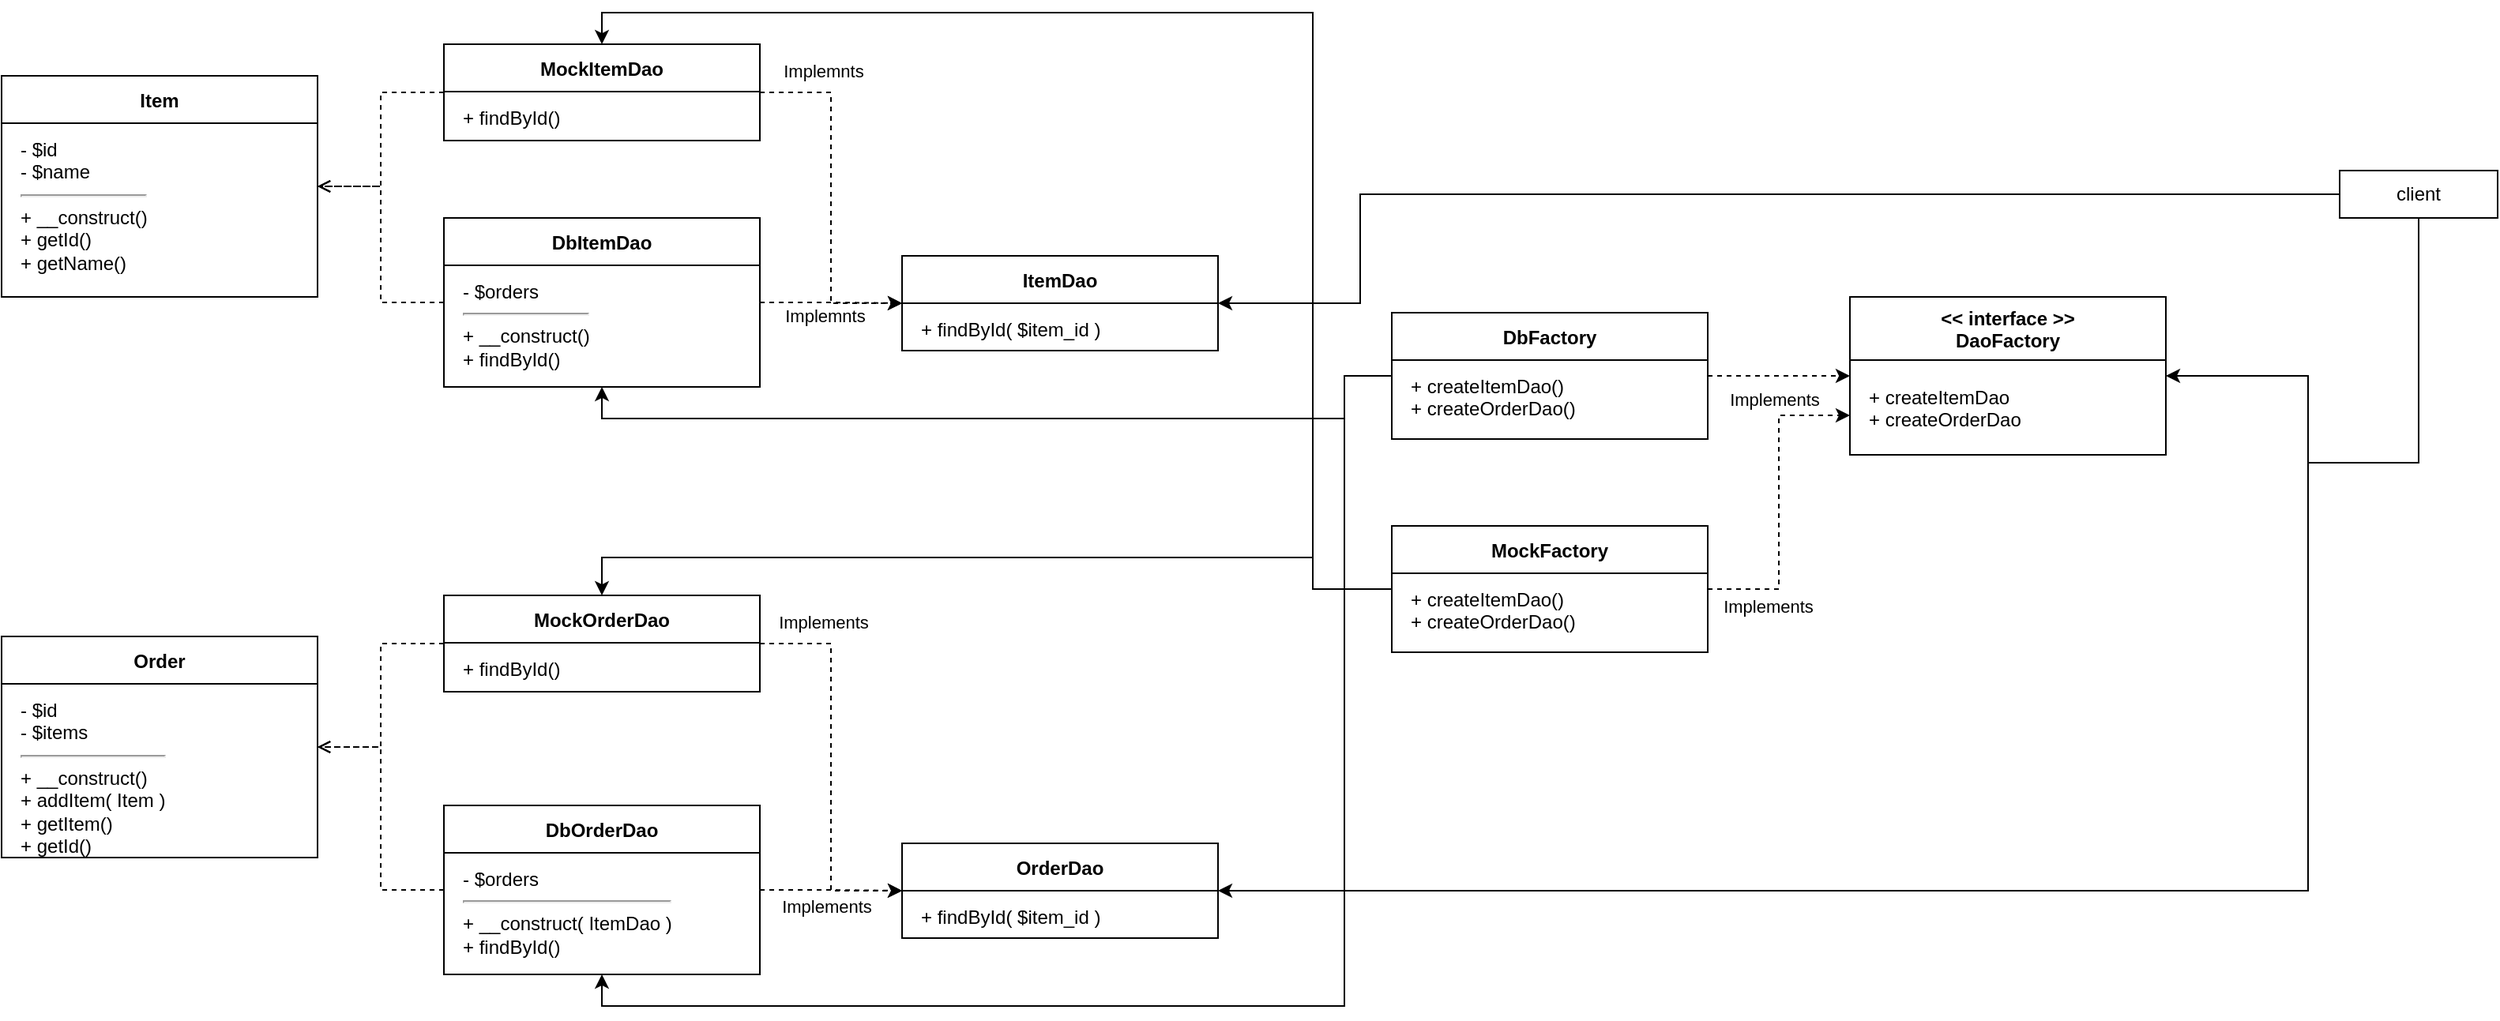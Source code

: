 <mxfile>
    <diagram id="6EK2_5ozKxKUmW_yJdAG" name="ページ1">
        <mxGraphModel dx="1969" dy="2322" grid="1" gridSize="10" guides="1" tooltips="1" connect="1" arrows="1" fold="1" page="1" pageScale="1" pageWidth="827" pageHeight="1169" math="0" shadow="0">
            <root>
                <mxCell id="0"/>
                <mxCell id="1" parent="0"/>
                <mxCell id="55" style="edgeStyle=orthogonalEdgeStyle;rounded=0;orthogonalLoop=1;jettySize=auto;html=1;entryX=1;entryY=0.5;entryDx=0;entryDy=0;" edge="1" parent="1" source="2" target="3">
                    <mxGeometry relative="1" as="geometry">
                        <Array as="points">
                            <mxPoint x="1530" y="-125"/>
                            <mxPoint x="1530" y="-180"/>
                        </Array>
                    </mxGeometry>
                </mxCell>
                <mxCell id="58" style="edgeStyle=orthogonalEdgeStyle;rounded=0;orthogonalLoop=1;jettySize=auto;html=1;entryX=1;entryY=0.5;entryDx=0;entryDy=0;" edge="1" parent="1" source="2" target="19">
                    <mxGeometry relative="1" as="geometry">
                        <Array as="points">
                            <mxPoint x="1530" y="-125"/>
                            <mxPoint x="1530" y="146"/>
                        </Array>
                    </mxGeometry>
                </mxCell>
                <mxCell id="59" style="edgeStyle=orthogonalEdgeStyle;rounded=0;orthogonalLoop=1;jettySize=auto;html=1;entryX=1;entryY=0.5;entryDx=0;entryDy=0;" edge="1" parent="1" source="2" target="17">
                    <mxGeometry relative="1" as="geometry">
                        <Array as="points">
                            <mxPoint x="930" y="-295"/>
                            <mxPoint x="930" y="-226"/>
                        </Array>
                    </mxGeometry>
                </mxCell>
                <mxCell id="2" value="client" style="rounded=0;whiteSpace=wrap;html=1;" parent="1" vertex="1">
                    <mxGeometry x="1550" y="-310" width="100" height="30" as="geometry"/>
                </mxCell>
                <mxCell id="3" value="&lt;&lt; interface &gt;&gt;&#10;DaoFactory" style="swimlane;startSize=40;" parent="1" vertex="1">
                    <mxGeometry x="1240" y="-230" width="200" height="100" as="geometry"/>
                </mxCell>
                <mxCell id="4" value="+ createItemDao&lt;br&gt;+ createOrderDao" style="text;html=1;strokeColor=none;fillColor=none;align=left;verticalAlign=top;whiteSpace=wrap;rounded=0;" parent="3" vertex="1">
                    <mxGeometry x="10" y="50" width="180" height="40" as="geometry"/>
                </mxCell>
                <mxCell id="8" style="edgeStyle=orthogonalEdgeStyle;rounded=0;orthogonalLoop=1;jettySize=auto;html=1;entryX=0;entryY=0.5;entryDx=0;entryDy=0;dashed=1;" parent="1" source="5" target="3" edge="1">
                    <mxGeometry relative="1" as="geometry"/>
                </mxCell>
                <mxCell id="9" value="Implements" style="edgeLabel;html=1;align=center;verticalAlign=middle;resizable=0;points=[];" parent="8" vertex="1" connectable="0">
                    <mxGeometry x="-0.256" y="3" relative="1" as="geometry">
                        <mxPoint x="8" y="18" as="offset"/>
                    </mxGeometry>
                </mxCell>
                <mxCell id="53" style="edgeStyle=orthogonalEdgeStyle;rounded=0;orthogonalLoop=1;jettySize=auto;html=1;entryX=0.5;entryY=1;entryDx=0;entryDy=0;exitX=0;exitY=0.5;exitDx=0;exitDy=0;" edge="1" parent="1" source="5" target="27">
                    <mxGeometry relative="1" as="geometry">
                        <Array as="points">
                            <mxPoint x="920" y="-180"/>
                            <mxPoint x="920" y="-153"/>
                            <mxPoint x="450" y="-153"/>
                        </Array>
                    </mxGeometry>
                </mxCell>
                <mxCell id="54" style="edgeStyle=orthogonalEdgeStyle;rounded=0;orthogonalLoop=1;jettySize=auto;html=1;entryX=0.5;entryY=1;entryDx=0;entryDy=0;" edge="1" parent="1" source="5" target="21">
                    <mxGeometry relative="1" as="geometry">
                        <Array as="points">
                            <mxPoint x="920" y="-180"/>
                            <mxPoint x="920" y="219"/>
                            <mxPoint x="450" y="219"/>
                        </Array>
                    </mxGeometry>
                </mxCell>
                <mxCell id="5" value="DbFactory" style="swimlane;startSize=30;" parent="1" vertex="1">
                    <mxGeometry x="950" y="-220" width="200" height="80" as="geometry"/>
                </mxCell>
                <mxCell id="6" value="+ createItemDao()&lt;br&gt;+ createOrderDao()" style="text;html=1;strokeColor=none;fillColor=none;align=left;verticalAlign=top;whiteSpace=wrap;rounded=0;" parent="5" vertex="1">
                    <mxGeometry x="10" y="33" width="180" height="38" as="geometry"/>
                </mxCell>
                <mxCell id="15" style="edgeStyle=orthogonalEdgeStyle;rounded=0;orthogonalLoop=1;jettySize=auto;html=1;entryX=0;entryY=0.75;entryDx=0;entryDy=0;dashed=1;" parent="1" source="13" target="3" edge="1">
                    <mxGeometry relative="1" as="geometry"/>
                </mxCell>
                <mxCell id="16" value="Implements" style="edgeLabel;html=1;align=center;verticalAlign=middle;resizable=0;points=[];" parent="15" vertex="1" connectable="0">
                    <mxGeometry x="-0.64" y="-4" relative="1" as="geometry">
                        <mxPoint x="2" y="7" as="offset"/>
                    </mxGeometry>
                </mxCell>
                <mxCell id="51" style="edgeStyle=orthogonalEdgeStyle;rounded=0;orthogonalLoop=1;jettySize=auto;html=1;entryX=0.5;entryY=0;entryDx=0;entryDy=0;" edge="1" parent="1" source="13" target="37">
                    <mxGeometry relative="1" as="geometry">
                        <Array as="points">
                            <mxPoint x="900" y="-45"/>
                            <mxPoint x="900" y="-410"/>
                            <mxPoint x="450" y="-410"/>
                        </Array>
                    </mxGeometry>
                </mxCell>
                <mxCell id="13" value="MockFactory" style="swimlane;startSize=30;" parent="1" vertex="1">
                    <mxGeometry x="950" y="-85" width="200" height="80" as="geometry"/>
                </mxCell>
                <mxCell id="14" value="+ createItemDao()&lt;br&gt;+ createOrderDao()" style="text;html=1;strokeColor=none;fillColor=none;align=left;verticalAlign=top;whiteSpace=wrap;rounded=0;" parent="13" vertex="1">
                    <mxGeometry x="10" y="33" width="180" height="38" as="geometry"/>
                </mxCell>
                <mxCell id="17" value="ItemDao" style="swimlane;startSize=30;" parent="1" vertex="1">
                    <mxGeometry x="640" y="-256" width="200" height="60" as="geometry"/>
                </mxCell>
                <mxCell id="18" value="+ findById( $item_id )" style="text;html=1;strokeColor=none;fillColor=none;align=left;verticalAlign=top;whiteSpace=wrap;rounded=0;" parent="17" vertex="1">
                    <mxGeometry x="10" y="33" width="180" height="27" as="geometry"/>
                </mxCell>
                <mxCell id="19" value="OrderDao" style="swimlane;startSize=30;" parent="1" vertex="1">
                    <mxGeometry x="640" y="116" width="200" height="60" as="geometry"/>
                </mxCell>
                <mxCell id="20" value="+ findById( $item_id )" style="text;html=1;strokeColor=none;fillColor=none;align=left;verticalAlign=top;whiteSpace=wrap;rounded=0;" parent="19" vertex="1">
                    <mxGeometry x="10" y="33" width="180" height="27" as="geometry"/>
                </mxCell>
                <mxCell id="25" style="edgeStyle=orthogonalEdgeStyle;rounded=0;orthogonalLoop=1;jettySize=auto;html=1;entryX=0;entryY=0.5;entryDx=0;entryDy=0;dashed=1;" parent="1" source="21" target="19" edge="1">
                    <mxGeometry relative="1" as="geometry"/>
                </mxCell>
                <mxCell id="26" value="Implements" style="edgeLabel;html=1;align=center;verticalAlign=middle;resizable=0;points=[];" parent="25" vertex="1" connectable="0">
                    <mxGeometry x="-0.182" relative="1" as="geometry">
                        <mxPoint x="5" y="10" as="offset"/>
                    </mxGeometry>
                </mxCell>
                <mxCell id="50" style="edgeStyle=orthogonalEdgeStyle;rounded=0;orthogonalLoop=1;jettySize=auto;html=1;entryX=1;entryY=0.5;entryDx=0;entryDy=0;endArrow=open;endFill=0;dashed=1;" parent="1" source="21" target="45" edge="1">
                    <mxGeometry relative="1" as="geometry"/>
                </mxCell>
                <mxCell id="21" value="DbOrderDao" style="swimlane;startSize=30;" parent="1" vertex="1">
                    <mxGeometry x="350" y="92" width="200" height="107" as="geometry"/>
                </mxCell>
                <mxCell id="22" value="- $orders&lt;br&gt;&lt;hr id=&quot;null&quot;&gt;+ __construct( ItemDao )&lt;br&gt;+ findById()" style="text;html=1;strokeColor=none;fillColor=none;align=left;verticalAlign=top;whiteSpace=wrap;rounded=0;" parent="21" vertex="1">
                    <mxGeometry x="10" y="33" width="180" height="67" as="geometry"/>
                </mxCell>
                <mxCell id="31" style="edgeStyle=orthogonalEdgeStyle;rounded=0;orthogonalLoop=1;jettySize=auto;html=1;entryX=0;entryY=0.5;entryDx=0;entryDy=0;dashed=1;" parent="1" source="27" target="17" edge="1">
                    <mxGeometry relative="1" as="geometry"/>
                </mxCell>
                <mxCell id="32" value="Implemnts" style="edgeLabel;html=1;align=center;verticalAlign=middle;resizable=0;points=[];" parent="31" vertex="1" connectable="0">
                    <mxGeometry x="-0.381" y="2" relative="1" as="geometry">
                        <mxPoint x="13" y="10" as="offset"/>
                    </mxGeometry>
                </mxCell>
                <mxCell id="43" style="edgeStyle=orthogonalEdgeStyle;rounded=0;orthogonalLoop=1;jettySize=auto;html=1;entryX=1;entryY=0.5;entryDx=0;entryDy=0;endArrow=open;endFill=0;dashed=1;" parent="1" source="27" target="41" edge="1">
                    <mxGeometry relative="1" as="geometry"/>
                </mxCell>
                <mxCell id="27" value="DbItemDao" style="swimlane;startSize=30;" parent="1" vertex="1">
                    <mxGeometry x="350" y="-280" width="200" height="107" as="geometry"/>
                </mxCell>
                <mxCell id="28" value="- $orders&lt;br&gt;&lt;hr id=&quot;null&quot;&gt;+ __construct()&lt;br&gt;+ findById()" style="text;html=1;strokeColor=none;fillColor=none;align=left;verticalAlign=top;whiteSpace=wrap;rounded=0;" parent="27" vertex="1">
                    <mxGeometry x="10" y="33" width="180" height="67" as="geometry"/>
                </mxCell>
                <mxCell id="35" style="edgeStyle=orthogonalEdgeStyle;rounded=0;orthogonalLoop=1;jettySize=auto;html=1;entryX=0;entryY=0.5;entryDx=0;entryDy=0;dashed=1;" parent="1" source="33" target="19" edge="1">
                    <mxGeometry relative="1" as="geometry"/>
                </mxCell>
                <mxCell id="36" value="Implements" style="edgeLabel;html=1;align=center;verticalAlign=middle;resizable=0;points=[];" parent="35" vertex="1" connectable="0">
                    <mxGeometry x="-0.014" y="4" relative="1" as="geometry">
                        <mxPoint x="-9" y="-90" as="offset"/>
                    </mxGeometry>
                </mxCell>
                <mxCell id="49" style="edgeStyle=orthogonalEdgeStyle;rounded=0;orthogonalLoop=1;jettySize=auto;html=1;entryX=1;entryY=0.5;entryDx=0;entryDy=0;endArrow=open;endFill=0;dashed=1;" parent="1" source="33" target="45" edge="1">
                    <mxGeometry relative="1" as="geometry"/>
                </mxCell>
                <mxCell id="33" value="MockOrderDao" style="swimlane;startSize=30;" parent="1" vertex="1">
                    <mxGeometry x="350" y="-41" width="200" height="61" as="geometry"/>
                </mxCell>
                <mxCell id="34" value="+ findById()" style="text;html=1;strokeColor=none;fillColor=none;align=left;verticalAlign=top;whiteSpace=wrap;rounded=0;" parent="33" vertex="1">
                    <mxGeometry x="10" y="33" width="180" height="27" as="geometry"/>
                </mxCell>
                <mxCell id="39" style="edgeStyle=orthogonalEdgeStyle;rounded=0;orthogonalLoop=1;jettySize=auto;html=1;entryX=0;entryY=0.5;entryDx=0;entryDy=0;dashed=1;" parent="1" source="37" target="17" edge="1">
                    <mxGeometry relative="1" as="geometry"/>
                </mxCell>
                <mxCell id="40" value="Implemnts" style="edgeLabel;html=1;align=center;verticalAlign=middle;resizable=0;points=[];" parent="39" vertex="1" connectable="0">
                    <mxGeometry x="-0.423" y="2" relative="1" as="geometry">
                        <mxPoint x="-7" y="-33" as="offset"/>
                    </mxGeometry>
                </mxCell>
                <mxCell id="44" style="edgeStyle=orthogonalEdgeStyle;rounded=0;orthogonalLoop=1;jettySize=auto;html=1;entryX=1;entryY=0.5;entryDx=0;entryDy=0;endArrow=open;endFill=0;dashed=1;" parent="1" source="37" target="41" edge="1">
                    <mxGeometry relative="1" as="geometry"/>
                </mxCell>
                <mxCell id="37" value="MockItemDao" style="swimlane;startSize=30;" parent="1" vertex="1">
                    <mxGeometry x="350" y="-390" width="200" height="61" as="geometry"/>
                </mxCell>
                <mxCell id="38" value="+ findById()" style="text;html=1;strokeColor=none;fillColor=none;align=left;verticalAlign=top;whiteSpace=wrap;rounded=0;" parent="37" vertex="1">
                    <mxGeometry x="10" y="33" width="180" height="27" as="geometry"/>
                </mxCell>
                <mxCell id="41" value="Item" style="swimlane;startSize=30;" parent="1" vertex="1">
                    <mxGeometry x="70" y="-370" width="200" height="140" as="geometry"/>
                </mxCell>
                <mxCell id="42" value="- $id&lt;br&gt;- $name&lt;br&gt;&lt;hr id=&quot;null&quot;&gt;+ __construct()&lt;br&gt;+ getId()&lt;br&gt;+ getName()" style="text;html=1;strokeColor=none;fillColor=none;align=left;verticalAlign=top;whiteSpace=wrap;rounded=0;" parent="41" vertex="1">
                    <mxGeometry x="10" y="33" width="180" height="97" as="geometry"/>
                </mxCell>
                <mxCell id="45" value="Order" style="swimlane;startSize=30;" parent="1" vertex="1">
                    <mxGeometry x="70" y="-15" width="200" height="140" as="geometry"/>
                </mxCell>
                <mxCell id="46" value="- $id&lt;br&gt;- $items&lt;br&gt;&lt;hr id=&quot;null&quot;&gt;+ __construct()&lt;br&gt;+ addItem( Item )&lt;br&gt;+ getItem()&lt;br&gt;+ getId()" style="text;html=1;strokeColor=none;fillColor=none;align=left;verticalAlign=top;whiteSpace=wrap;rounded=0;" parent="45" vertex="1">
                    <mxGeometry x="10" y="33" width="180" height="97" as="geometry"/>
                </mxCell>
                <mxCell id="52" style="edgeStyle=orthogonalEdgeStyle;rounded=0;orthogonalLoop=1;jettySize=auto;html=1;entryX=0.5;entryY=0;entryDx=0;entryDy=0;" edge="1" parent="1" target="33">
                    <mxGeometry relative="1" as="geometry">
                        <mxPoint x="950" y="-45" as="sourcePoint"/>
                        <mxPoint x="450" y="-45" as="targetPoint"/>
                        <Array as="points">
                            <mxPoint x="900" y="-45"/>
                            <mxPoint x="900" y="-65"/>
                            <mxPoint x="450" y="-65"/>
                        </Array>
                    </mxGeometry>
                </mxCell>
            </root>
        </mxGraphModel>
    </diagram>
</mxfile>